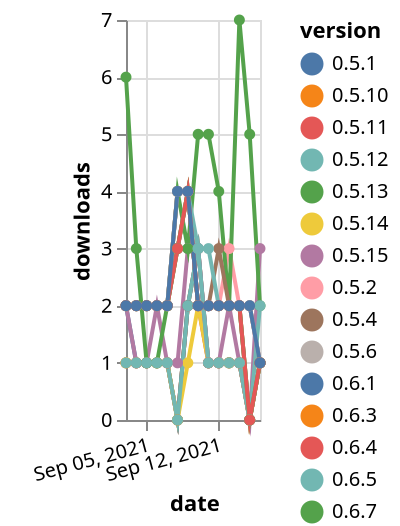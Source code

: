 {"$schema": "https://vega.github.io/schema/vega-lite/v5.json", "description": "A simple bar chart with embedded data.", "data": {"values": [{"date": "2021-09-03", "total": 2133, "delta": 2, "version": "0.5.10"}, {"date": "2021-09-04", "total": 2135, "delta": 2, "version": "0.5.10"}, {"date": "2021-09-05", "total": 2137, "delta": 2, "version": "0.5.10"}, {"date": "2021-09-06", "total": 2139, "delta": 2, "version": "0.5.10"}, {"date": "2021-09-07", "total": 2141, "delta": 2, "version": "0.5.10"}, {"date": "2021-09-08", "total": 2144, "delta": 3, "version": "0.5.10"}, {"date": "2021-09-09", "total": 2148, "delta": 4, "version": "0.5.10"}, {"date": "2021-09-10", "total": 2150, "delta": 2, "version": "0.5.10"}, {"date": "2021-09-11", "total": 2152, "delta": 2, "version": "0.5.10"}, {"date": "2021-09-12", "total": 2154, "delta": 2, "version": "0.5.10"}, {"date": "2021-09-13", "total": 2156, "delta": 2, "version": "0.5.10"}, {"date": "2021-09-14", "total": 2158, "delta": 2, "version": "0.5.10"}, {"date": "2021-09-15", "total": 2158, "delta": 0, "version": "0.5.10"}, {"date": "2021-09-16", "total": 2159, "delta": 1, "version": "0.5.10"}, {"date": "2021-09-03", "total": 214, "delta": 1, "version": "0.6.4"}, {"date": "2021-09-04", "total": 215, "delta": 1, "version": "0.6.4"}, {"date": "2021-09-05", "total": 216, "delta": 1, "version": "0.6.4"}, {"date": "2021-09-06", "total": 217, "delta": 1, "version": "0.6.4"}, {"date": "2021-09-07", "total": 218, "delta": 1, "version": "0.6.4"}, {"date": "2021-09-08", "total": 218, "delta": 0, "version": "0.6.4"}, {"date": "2021-09-09", "total": 220, "delta": 2, "version": "0.6.4"}, {"date": "2021-09-10", "total": 222, "delta": 2, "version": "0.6.4"}, {"date": "2021-09-11", "total": 223, "delta": 1, "version": "0.6.4"}, {"date": "2021-09-12", "total": 224, "delta": 1, "version": "0.6.4"}, {"date": "2021-09-13", "total": 225, "delta": 1, "version": "0.6.4"}, {"date": "2021-09-14", "total": 226, "delta": 1, "version": "0.6.4"}, {"date": "2021-09-15", "total": 226, "delta": 0, "version": "0.6.4"}, {"date": "2021-09-16", "total": 227, "delta": 1, "version": "0.6.4"}, {"date": "2021-09-03", "total": 310, "delta": 1, "version": "0.6.3"}, {"date": "2021-09-04", "total": 311, "delta": 1, "version": "0.6.3"}, {"date": "2021-09-05", "total": 312, "delta": 1, "version": "0.6.3"}, {"date": "2021-09-06", "total": 313, "delta": 1, "version": "0.6.3"}, {"date": "2021-09-07", "total": 314, "delta": 1, "version": "0.6.3"}, {"date": "2021-09-08", "total": 314, "delta": 0, "version": "0.6.3"}, {"date": "2021-09-09", "total": 316, "delta": 2, "version": "0.6.3"}, {"date": "2021-09-10", "total": 319, "delta": 3, "version": "0.6.3"}, {"date": "2021-09-11", "total": 320, "delta": 1, "version": "0.6.3"}, {"date": "2021-09-12", "total": 321, "delta": 1, "version": "0.6.3"}, {"date": "2021-09-13", "total": 322, "delta": 1, "version": "0.6.3"}, {"date": "2021-09-14", "total": 323, "delta": 1, "version": "0.6.3"}, {"date": "2021-09-15", "total": 323, "delta": 0, "version": "0.6.3"}, {"date": "2021-09-16", "total": 324, "delta": 1, "version": "0.6.3"}, {"date": "2021-09-03", "total": 2513, "delta": 2, "version": "0.5.2"}, {"date": "2021-09-04", "total": 2515, "delta": 2, "version": "0.5.2"}, {"date": "2021-09-05", "total": 2517, "delta": 2, "version": "0.5.2"}, {"date": "2021-09-06", "total": 2519, "delta": 2, "version": "0.5.2"}, {"date": "2021-09-07", "total": 2521, "delta": 2, "version": "0.5.2"}, {"date": "2021-09-08", "total": 2525, "delta": 4, "version": "0.5.2"}, {"date": "2021-09-09", "total": 2529, "delta": 4, "version": "0.5.2"}, {"date": "2021-09-10", "total": 2531, "delta": 2, "version": "0.5.2"}, {"date": "2021-09-11", "total": 2533, "delta": 2, "version": "0.5.2"}, {"date": "2021-09-12", "total": 2535, "delta": 2, "version": "0.5.2"}, {"date": "2021-09-13", "total": 2538, "delta": 3, "version": "0.5.2"}, {"date": "2021-09-14", "total": 2540, "delta": 2, "version": "0.5.2"}, {"date": "2021-09-15", "total": 2542, "delta": 2, "version": "0.5.2"}, {"date": "2021-09-16", "total": 2543, "delta": 1, "version": "0.5.2"}, {"date": "2021-09-03", "total": 269, "delta": 2, "version": "0.6.1"}, {"date": "2021-09-04", "total": 270, "delta": 1, "version": "0.6.1"}, {"date": "2021-09-05", "total": 271, "delta": 1, "version": "0.6.1"}, {"date": "2021-09-06", "total": 272, "delta": 1, "version": "0.6.1"}, {"date": "2021-09-07", "total": 273, "delta": 1, "version": "0.6.1"}, {"date": "2021-09-08", "total": 273, "delta": 0, "version": "0.6.1"}, {"date": "2021-09-09", "total": 275, "delta": 2, "version": "0.6.1"}, {"date": "2021-09-10", "total": 278, "delta": 3, "version": "0.6.1"}, {"date": "2021-09-11", "total": 279, "delta": 1, "version": "0.6.1"}, {"date": "2021-09-12", "total": 280, "delta": 1, "version": "0.6.1"}, {"date": "2021-09-13", "total": 281, "delta": 1, "version": "0.6.1"}, {"date": "2021-09-14", "total": 282, "delta": 1, "version": "0.6.1"}, {"date": "2021-09-15", "total": 282, "delta": 0, "version": "0.6.1"}, {"date": "2021-09-16", "total": 283, "delta": 1, "version": "0.6.1"}, {"date": "2021-09-03", "total": 281, "delta": 1, "version": "0.5.14"}, {"date": "2021-09-04", "total": 282, "delta": 1, "version": "0.5.14"}, {"date": "2021-09-05", "total": 283, "delta": 1, "version": "0.5.14"}, {"date": "2021-09-06", "total": 284, "delta": 1, "version": "0.5.14"}, {"date": "2021-09-07", "total": 285, "delta": 1, "version": "0.5.14"}, {"date": "2021-09-08", "total": 285, "delta": 0, "version": "0.5.14"}, {"date": "2021-09-09", "total": 286, "delta": 1, "version": "0.5.14"}, {"date": "2021-09-10", "total": 288, "delta": 2, "version": "0.5.14"}, {"date": "2021-09-11", "total": 289, "delta": 1, "version": "0.5.14"}, {"date": "2021-09-12", "total": 290, "delta": 1, "version": "0.5.14"}, {"date": "2021-09-13", "total": 291, "delta": 1, "version": "0.5.14"}, {"date": "2021-09-14", "total": 292, "delta": 1, "version": "0.5.14"}, {"date": "2021-09-15", "total": 292, "delta": 0, "version": "0.5.14"}, {"date": "2021-09-16", "total": 293, "delta": 1, "version": "0.5.14"}, {"date": "2021-09-03", "total": 716, "delta": 2, "version": "0.5.15"}, {"date": "2021-09-04", "total": 717, "delta": 1, "version": "0.5.15"}, {"date": "2021-09-05", "total": 718, "delta": 1, "version": "0.5.15"}, {"date": "2021-09-06", "total": 720, "delta": 2, "version": "0.5.15"}, {"date": "2021-09-07", "total": 721, "delta": 1, "version": "0.5.15"}, {"date": "2021-09-08", "total": 722, "delta": 1, "version": "0.5.15"}, {"date": "2021-09-09", "total": 725, "delta": 3, "version": "0.5.15"}, {"date": "2021-09-10", "total": 728, "delta": 3, "version": "0.5.15"}, {"date": "2021-09-11", "total": 729, "delta": 1, "version": "0.5.15"}, {"date": "2021-09-12", "total": 730, "delta": 1, "version": "0.5.15"}, {"date": "2021-09-13", "total": 732, "delta": 2, "version": "0.5.15"}, {"date": "2021-09-14", "total": 733, "delta": 1, "version": "0.5.15"}, {"date": "2021-09-15", "total": 733, "delta": 0, "version": "0.5.15"}, {"date": "2021-09-16", "total": 736, "delta": 3, "version": "0.5.15"}, {"date": "2021-09-03", "total": 1118, "delta": 6, "version": "0.6.7"}, {"date": "2021-09-04", "total": 1121, "delta": 3, "version": "0.6.7"}, {"date": "2021-09-05", "total": 1122, "delta": 1, "version": "0.6.7"}, {"date": "2021-09-06", "total": 1123, "delta": 1, "version": "0.6.7"}, {"date": "2021-09-07", "total": 1125, "delta": 2, "version": "0.6.7"}, {"date": "2021-09-08", "total": 1129, "delta": 4, "version": "0.6.7"}, {"date": "2021-09-09", "total": 1132, "delta": 3, "version": "0.6.7"}, {"date": "2021-09-10", "total": 1137, "delta": 5, "version": "0.6.7"}, {"date": "2021-09-11", "total": 1142, "delta": 5, "version": "0.6.7"}, {"date": "2021-09-12", "total": 1146, "delta": 4, "version": "0.6.7"}, {"date": "2021-09-13", "total": 1148, "delta": 2, "version": "0.6.7"}, {"date": "2021-09-14", "total": 1155, "delta": 7, "version": "0.6.7"}, {"date": "2021-09-15", "total": 1160, "delta": 5, "version": "0.6.7"}, {"date": "2021-09-16", "total": 1162, "delta": 2, "version": "0.6.7"}, {"date": "2021-09-03", "total": 566, "delta": 1, "version": "0.6.5"}, {"date": "2021-09-04", "total": 567, "delta": 1, "version": "0.6.5"}, {"date": "2021-09-05", "total": 568, "delta": 1, "version": "0.6.5"}, {"date": "2021-09-06", "total": 569, "delta": 1, "version": "0.6.5"}, {"date": "2021-09-07", "total": 570, "delta": 1, "version": "0.6.5"}, {"date": "2021-09-08", "total": 570, "delta": 0, "version": "0.6.5"}, {"date": "2021-09-09", "total": 572, "delta": 2, "version": "0.6.5"}, {"date": "2021-09-10", "total": 575, "delta": 3, "version": "0.6.5"}, {"date": "2021-09-11", "total": 576, "delta": 1, "version": "0.6.5"}, {"date": "2021-09-12", "total": 577, "delta": 1, "version": "0.6.5"}, {"date": "2021-09-13", "total": 578, "delta": 1, "version": "0.6.5"}, {"date": "2021-09-14", "total": 579, "delta": 1, "version": "0.6.5"}, {"date": "2021-09-15", "total": 579, "delta": 0, "version": "0.6.5"}, {"date": "2021-09-16", "total": 580, "delta": 1, "version": "0.6.5"}, {"date": "2021-09-03", "total": 2658, "delta": 2, "version": "0.5.4"}, {"date": "2021-09-04", "total": 2660, "delta": 2, "version": "0.5.4"}, {"date": "2021-09-05", "total": 2662, "delta": 2, "version": "0.5.4"}, {"date": "2021-09-06", "total": 2664, "delta": 2, "version": "0.5.4"}, {"date": "2021-09-07", "total": 2666, "delta": 2, "version": "0.5.4"}, {"date": "2021-09-08", "total": 2670, "delta": 4, "version": "0.5.4"}, {"date": "2021-09-09", "total": 2674, "delta": 4, "version": "0.5.4"}, {"date": "2021-09-10", "total": 2676, "delta": 2, "version": "0.5.4"}, {"date": "2021-09-11", "total": 2678, "delta": 2, "version": "0.5.4"}, {"date": "2021-09-12", "total": 2681, "delta": 3, "version": "0.5.4"}, {"date": "2021-09-13", "total": 2683, "delta": 2, "version": "0.5.4"}, {"date": "2021-09-14", "total": 2685, "delta": 2, "version": "0.5.4"}, {"date": "2021-09-15", "total": 2687, "delta": 2, "version": "0.5.4"}, {"date": "2021-09-16", "total": 2688, "delta": 1, "version": "0.5.4"}, {"date": "2021-09-03", "total": 2113, "delta": 2, "version": "0.5.12"}, {"date": "2021-09-04", "total": 2115, "delta": 2, "version": "0.5.12"}, {"date": "2021-09-05", "total": 2117, "delta": 2, "version": "0.5.12"}, {"date": "2021-09-06", "total": 2119, "delta": 2, "version": "0.5.12"}, {"date": "2021-09-07", "total": 2121, "delta": 2, "version": "0.5.12"}, {"date": "2021-09-08", "total": 2124, "delta": 3, "version": "0.5.12"}, {"date": "2021-09-09", "total": 2128, "delta": 4, "version": "0.5.12"}, {"date": "2021-09-10", "total": 2131, "delta": 3, "version": "0.5.12"}, {"date": "2021-09-11", "total": 2134, "delta": 3, "version": "0.5.12"}, {"date": "2021-09-12", "total": 2136, "delta": 2, "version": "0.5.12"}, {"date": "2021-09-13", "total": 2138, "delta": 2, "version": "0.5.12"}, {"date": "2021-09-14", "total": 2140, "delta": 2, "version": "0.5.12"}, {"date": "2021-09-15", "total": 2140, "delta": 0, "version": "0.5.12"}, {"date": "2021-09-16", "total": 2142, "delta": 2, "version": "0.5.12"}, {"date": "2021-09-03", "total": 2511, "delta": 2, "version": "0.5.13"}, {"date": "2021-09-04", "total": 2513, "delta": 2, "version": "0.5.13"}, {"date": "2021-09-05", "total": 2515, "delta": 2, "version": "0.5.13"}, {"date": "2021-09-06", "total": 2517, "delta": 2, "version": "0.5.13"}, {"date": "2021-09-07", "total": 2519, "delta": 2, "version": "0.5.13"}, {"date": "2021-09-08", "total": 2522, "delta": 3, "version": "0.5.13"}, {"date": "2021-09-09", "total": 2526, "delta": 4, "version": "0.5.13"}, {"date": "2021-09-10", "total": 2528, "delta": 2, "version": "0.5.13"}, {"date": "2021-09-11", "total": 2530, "delta": 2, "version": "0.5.13"}, {"date": "2021-09-12", "total": 2532, "delta": 2, "version": "0.5.13"}, {"date": "2021-09-13", "total": 2534, "delta": 2, "version": "0.5.13"}, {"date": "2021-09-14", "total": 2536, "delta": 2, "version": "0.5.13"}, {"date": "2021-09-15", "total": 2536, "delta": 0, "version": "0.5.13"}, {"date": "2021-09-16", "total": 2537, "delta": 1, "version": "0.5.13"}, {"date": "2021-09-03", "total": 2273, "delta": 2, "version": "0.5.6"}, {"date": "2021-09-04", "total": 2275, "delta": 2, "version": "0.5.6"}, {"date": "2021-09-05", "total": 2277, "delta": 2, "version": "0.5.6"}, {"date": "2021-09-06", "total": 2279, "delta": 2, "version": "0.5.6"}, {"date": "2021-09-07", "total": 2281, "delta": 2, "version": "0.5.6"}, {"date": "2021-09-08", "total": 2285, "delta": 4, "version": "0.5.6"}, {"date": "2021-09-09", "total": 2289, "delta": 4, "version": "0.5.6"}, {"date": "2021-09-10", "total": 2291, "delta": 2, "version": "0.5.6"}, {"date": "2021-09-11", "total": 2293, "delta": 2, "version": "0.5.6"}, {"date": "2021-09-12", "total": 2295, "delta": 2, "version": "0.5.6"}, {"date": "2021-09-13", "total": 2297, "delta": 2, "version": "0.5.6"}, {"date": "2021-09-14", "total": 2299, "delta": 2, "version": "0.5.6"}, {"date": "2021-09-15", "total": 2301, "delta": 2, "version": "0.5.6"}, {"date": "2021-09-16", "total": 2302, "delta": 1, "version": "0.5.6"}, {"date": "2021-09-03", "total": 2161, "delta": 2, "version": "0.5.11"}, {"date": "2021-09-04", "total": 2163, "delta": 2, "version": "0.5.11"}, {"date": "2021-09-05", "total": 2165, "delta": 2, "version": "0.5.11"}, {"date": "2021-09-06", "total": 2167, "delta": 2, "version": "0.5.11"}, {"date": "2021-09-07", "total": 2169, "delta": 2, "version": "0.5.11"}, {"date": "2021-09-08", "total": 2172, "delta": 3, "version": "0.5.11"}, {"date": "2021-09-09", "total": 2176, "delta": 4, "version": "0.5.11"}, {"date": "2021-09-10", "total": 2178, "delta": 2, "version": "0.5.11"}, {"date": "2021-09-11", "total": 2180, "delta": 2, "version": "0.5.11"}, {"date": "2021-09-12", "total": 2182, "delta": 2, "version": "0.5.11"}, {"date": "2021-09-13", "total": 2184, "delta": 2, "version": "0.5.11"}, {"date": "2021-09-14", "total": 2186, "delta": 2, "version": "0.5.11"}, {"date": "2021-09-15", "total": 2186, "delta": 0, "version": "0.5.11"}, {"date": "2021-09-16", "total": 2187, "delta": 1, "version": "0.5.11"}, {"date": "2021-09-03", "total": 2491, "delta": 2, "version": "0.5.1"}, {"date": "2021-09-04", "total": 2493, "delta": 2, "version": "0.5.1"}, {"date": "2021-09-05", "total": 2495, "delta": 2, "version": "0.5.1"}, {"date": "2021-09-06", "total": 2497, "delta": 2, "version": "0.5.1"}, {"date": "2021-09-07", "total": 2499, "delta": 2, "version": "0.5.1"}, {"date": "2021-09-08", "total": 2503, "delta": 4, "version": "0.5.1"}, {"date": "2021-09-09", "total": 2507, "delta": 4, "version": "0.5.1"}, {"date": "2021-09-10", "total": 2509, "delta": 2, "version": "0.5.1"}, {"date": "2021-09-11", "total": 2511, "delta": 2, "version": "0.5.1"}, {"date": "2021-09-12", "total": 2513, "delta": 2, "version": "0.5.1"}, {"date": "2021-09-13", "total": 2515, "delta": 2, "version": "0.5.1"}, {"date": "2021-09-14", "total": 2517, "delta": 2, "version": "0.5.1"}, {"date": "2021-09-15", "total": 2519, "delta": 2, "version": "0.5.1"}, {"date": "2021-09-16", "total": 2520, "delta": 1, "version": "0.5.1"}]}, "width": "container", "mark": {"type": "line", "point": {"filled": true}}, "encoding": {"x": {"field": "date", "type": "temporal", "timeUnit": "yearmonthdate", "title": "date", "axis": {"labelAngle": -15}}, "y": {"field": "delta", "type": "quantitative", "title": "downloads"}, "color": {"field": "version", "type": "nominal"}, "tooltip": {"field": "delta"}}}
